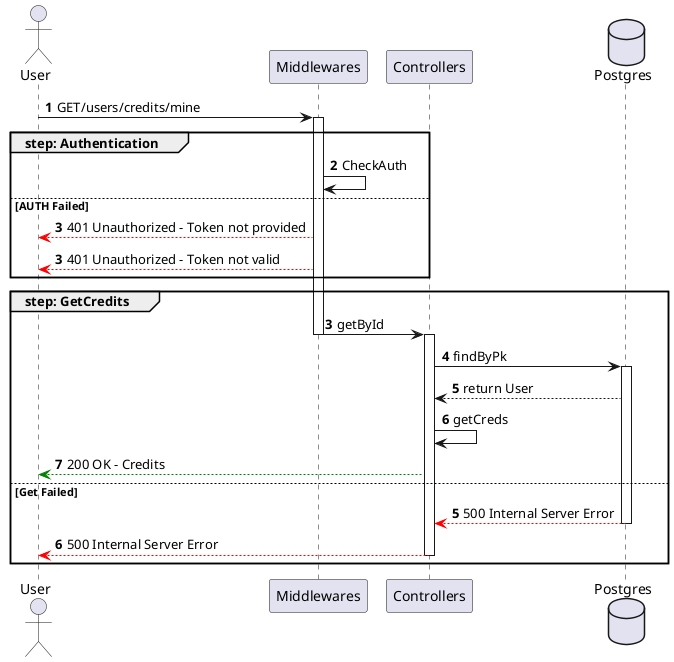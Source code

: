 @startuml getCredits

actor User
participant Middlewares
participant Controllers
database Postgres

autonumber
User -> Middlewares ++: GET/users/credits/mine
group step: Authentication
    Middlewares -> Middlewares : CheckAuth
else AUTH Failed
    autonumber 3
    Middlewares --[#red]> User : 401 Unauthorized - Token not provided
    autonumber 3
    Middlewares --[#red]> User : 401 Unauthorized - Token not valid
end
group step: GetCredits
    autonumber 3
    Middlewares -> Controllers --++: getById
    Controllers -> Postgres ++: findByPk
    Postgres --> Controllers: return User
    Controllers -> Controllers : getCreds
    Controllers --[#green]> User : 200 OK - Credits
else Get Failed
    autonumber 5
    Postgres --[#red]> Controllers --: 500 Internal Server Error
    Controllers --[#red]> User --: 500 Internal Server Error
end

@enduml